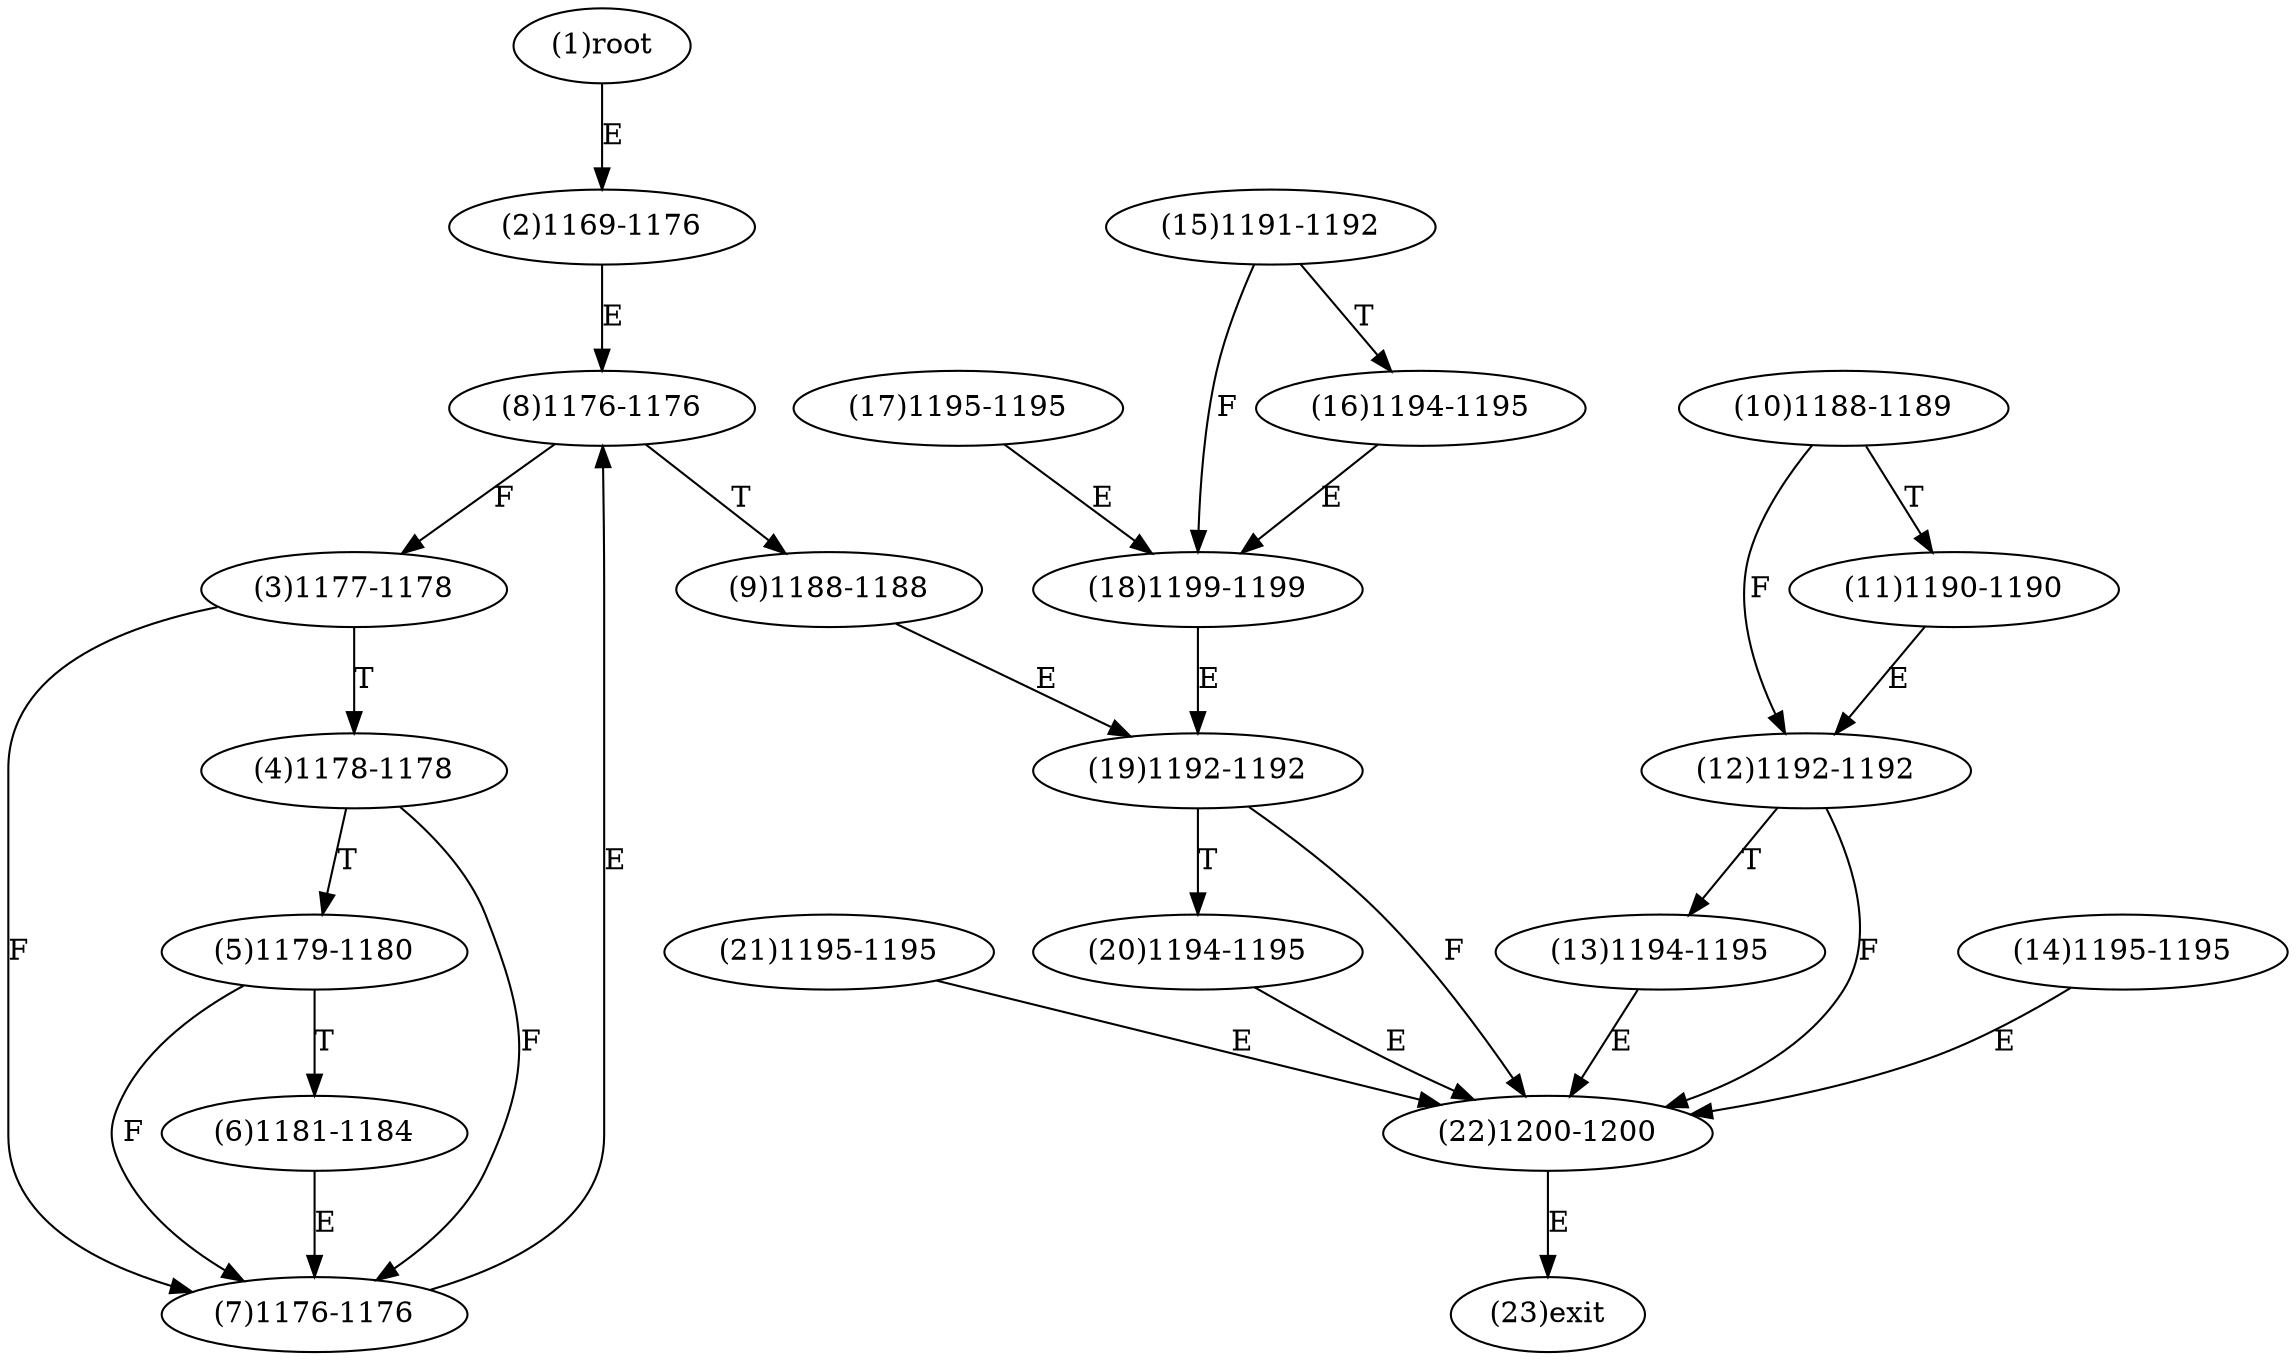 digraph "" { 
1[ label="(1)root"];
2[ label="(2)1169-1176"];
3[ label="(3)1177-1178"];
4[ label="(4)1178-1178"];
5[ label="(5)1179-1180"];
6[ label="(6)1181-1184"];
7[ label="(7)1176-1176"];
8[ label="(8)1176-1176"];
9[ label="(9)1188-1188"];
10[ label="(10)1188-1189"];
11[ label="(11)1190-1190"];
12[ label="(12)1192-1192"];
13[ label="(13)1194-1195"];
14[ label="(14)1195-1195"];
15[ label="(15)1191-1192"];
17[ label="(17)1195-1195"];
16[ label="(16)1194-1195"];
19[ label="(19)1192-1192"];
18[ label="(18)1199-1199"];
21[ label="(21)1195-1195"];
20[ label="(20)1194-1195"];
23[ label="(23)exit"];
22[ label="(22)1200-1200"];
1->2[ label="E"];
2->8[ label="E"];
3->7[ label="F"];
3->4[ label="T"];
4->7[ label="F"];
4->5[ label="T"];
5->7[ label="F"];
5->6[ label="T"];
6->7[ label="E"];
7->8[ label="E"];
8->3[ label="F"];
8->9[ label="T"];
9->19[ label="E"];
10->12[ label="F"];
10->11[ label="T"];
11->12[ label="E"];
12->22[ label="F"];
12->13[ label="T"];
13->22[ label="E"];
14->22[ label="E"];
15->18[ label="F"];
15->16[ label="T"];
16->18[ label="E"];
17->18[ label="E"];
18->19[ label="E"];
19->22[ label="F"];
19->20[ label="T"];
20->22[ label="E"];
21->22[ label="E"];
22->23[ label="E"];
}